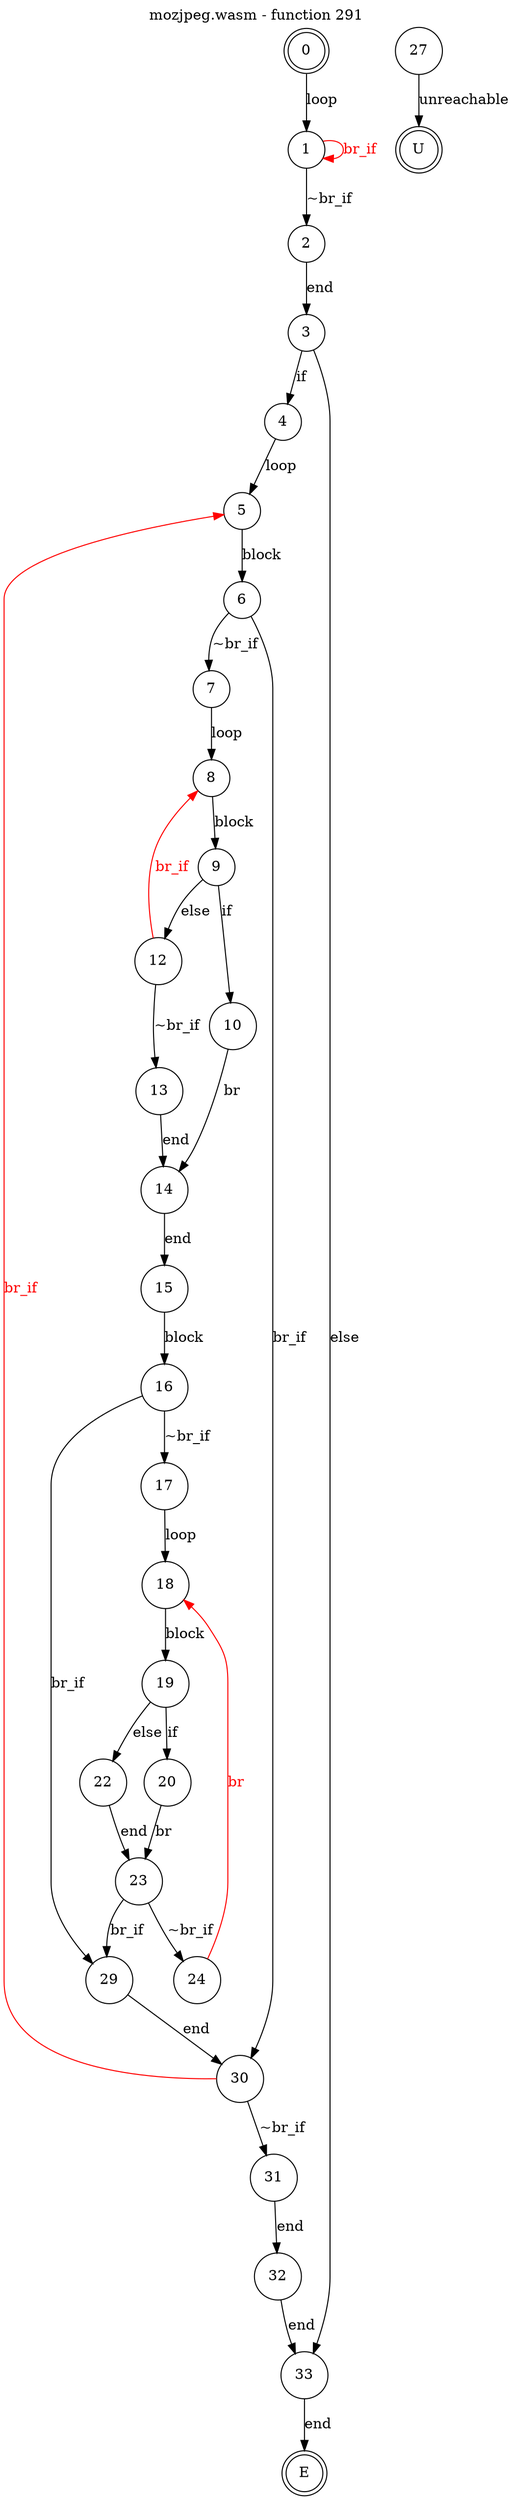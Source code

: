 digraph finite_state_machine {
    label = "mozjpeg.wasm - function 291"
    labelloc =  t
    labelfontsize = 16
    labelfontcolor = black
    labelfontname = "Helvetica"
    node [shape = doublecircle]; 0 E U ;
    node [shape = circle];
    0 -> 1[label="loop"];
    1 -> 2[label="~br_if"];
    1 -> 1[color="red" fontcolor="red" label="br_if"];
    2 -> 3[label="end"];
    3 -> 4[label="if"];
    3 -> 33[label="else"];
    4 -> 5[label="loop"];
    5 -> 6[label="block"];
    6 -> 7[label="~br_if"];
    6 -> 30[label="br_if"];
    7 -> 8[label="loop"];
    8 -> 9[label="block"];
    9 -> 10[label="if"];
    9 -> 12[label="else"];
    10 -> 14[label="br"];
    12 -> 13[label="~br_if"];
    12 -> 8[color="red" fontcolor="red" label="br_if"];
    13 -> 14[label="end"];
    14 -> 15[label="end"];
    15 -> 16[label="block"];
    16 -> 17[label="~br_if"];
    16 -> 29[label="br_if"];
    17 -> 18[label="loop"];
    18 -> 19[label="block"];
    19 -> 20[label="if"];
    19 -> 22[label="else"];
    20 -> 23[label="br"];
    22 -> 23[label="end"];
    23 -> 24[label="~br_if"];
    23 -> 29[label="br_if"];
    24 -> 18[color="red" fontcolor="red" label="br"];
    27 -> U[label="unreachable"];
    29 -> 30[label="end"];
    30 -> 31[label="~br_if"];
    30 -> 5[color="red" fontcolor="red" label="br_if"];
    31 -> 32[label="end"];
    32 -> 33[label="end"];
    33 -> E[label="end"];
}
